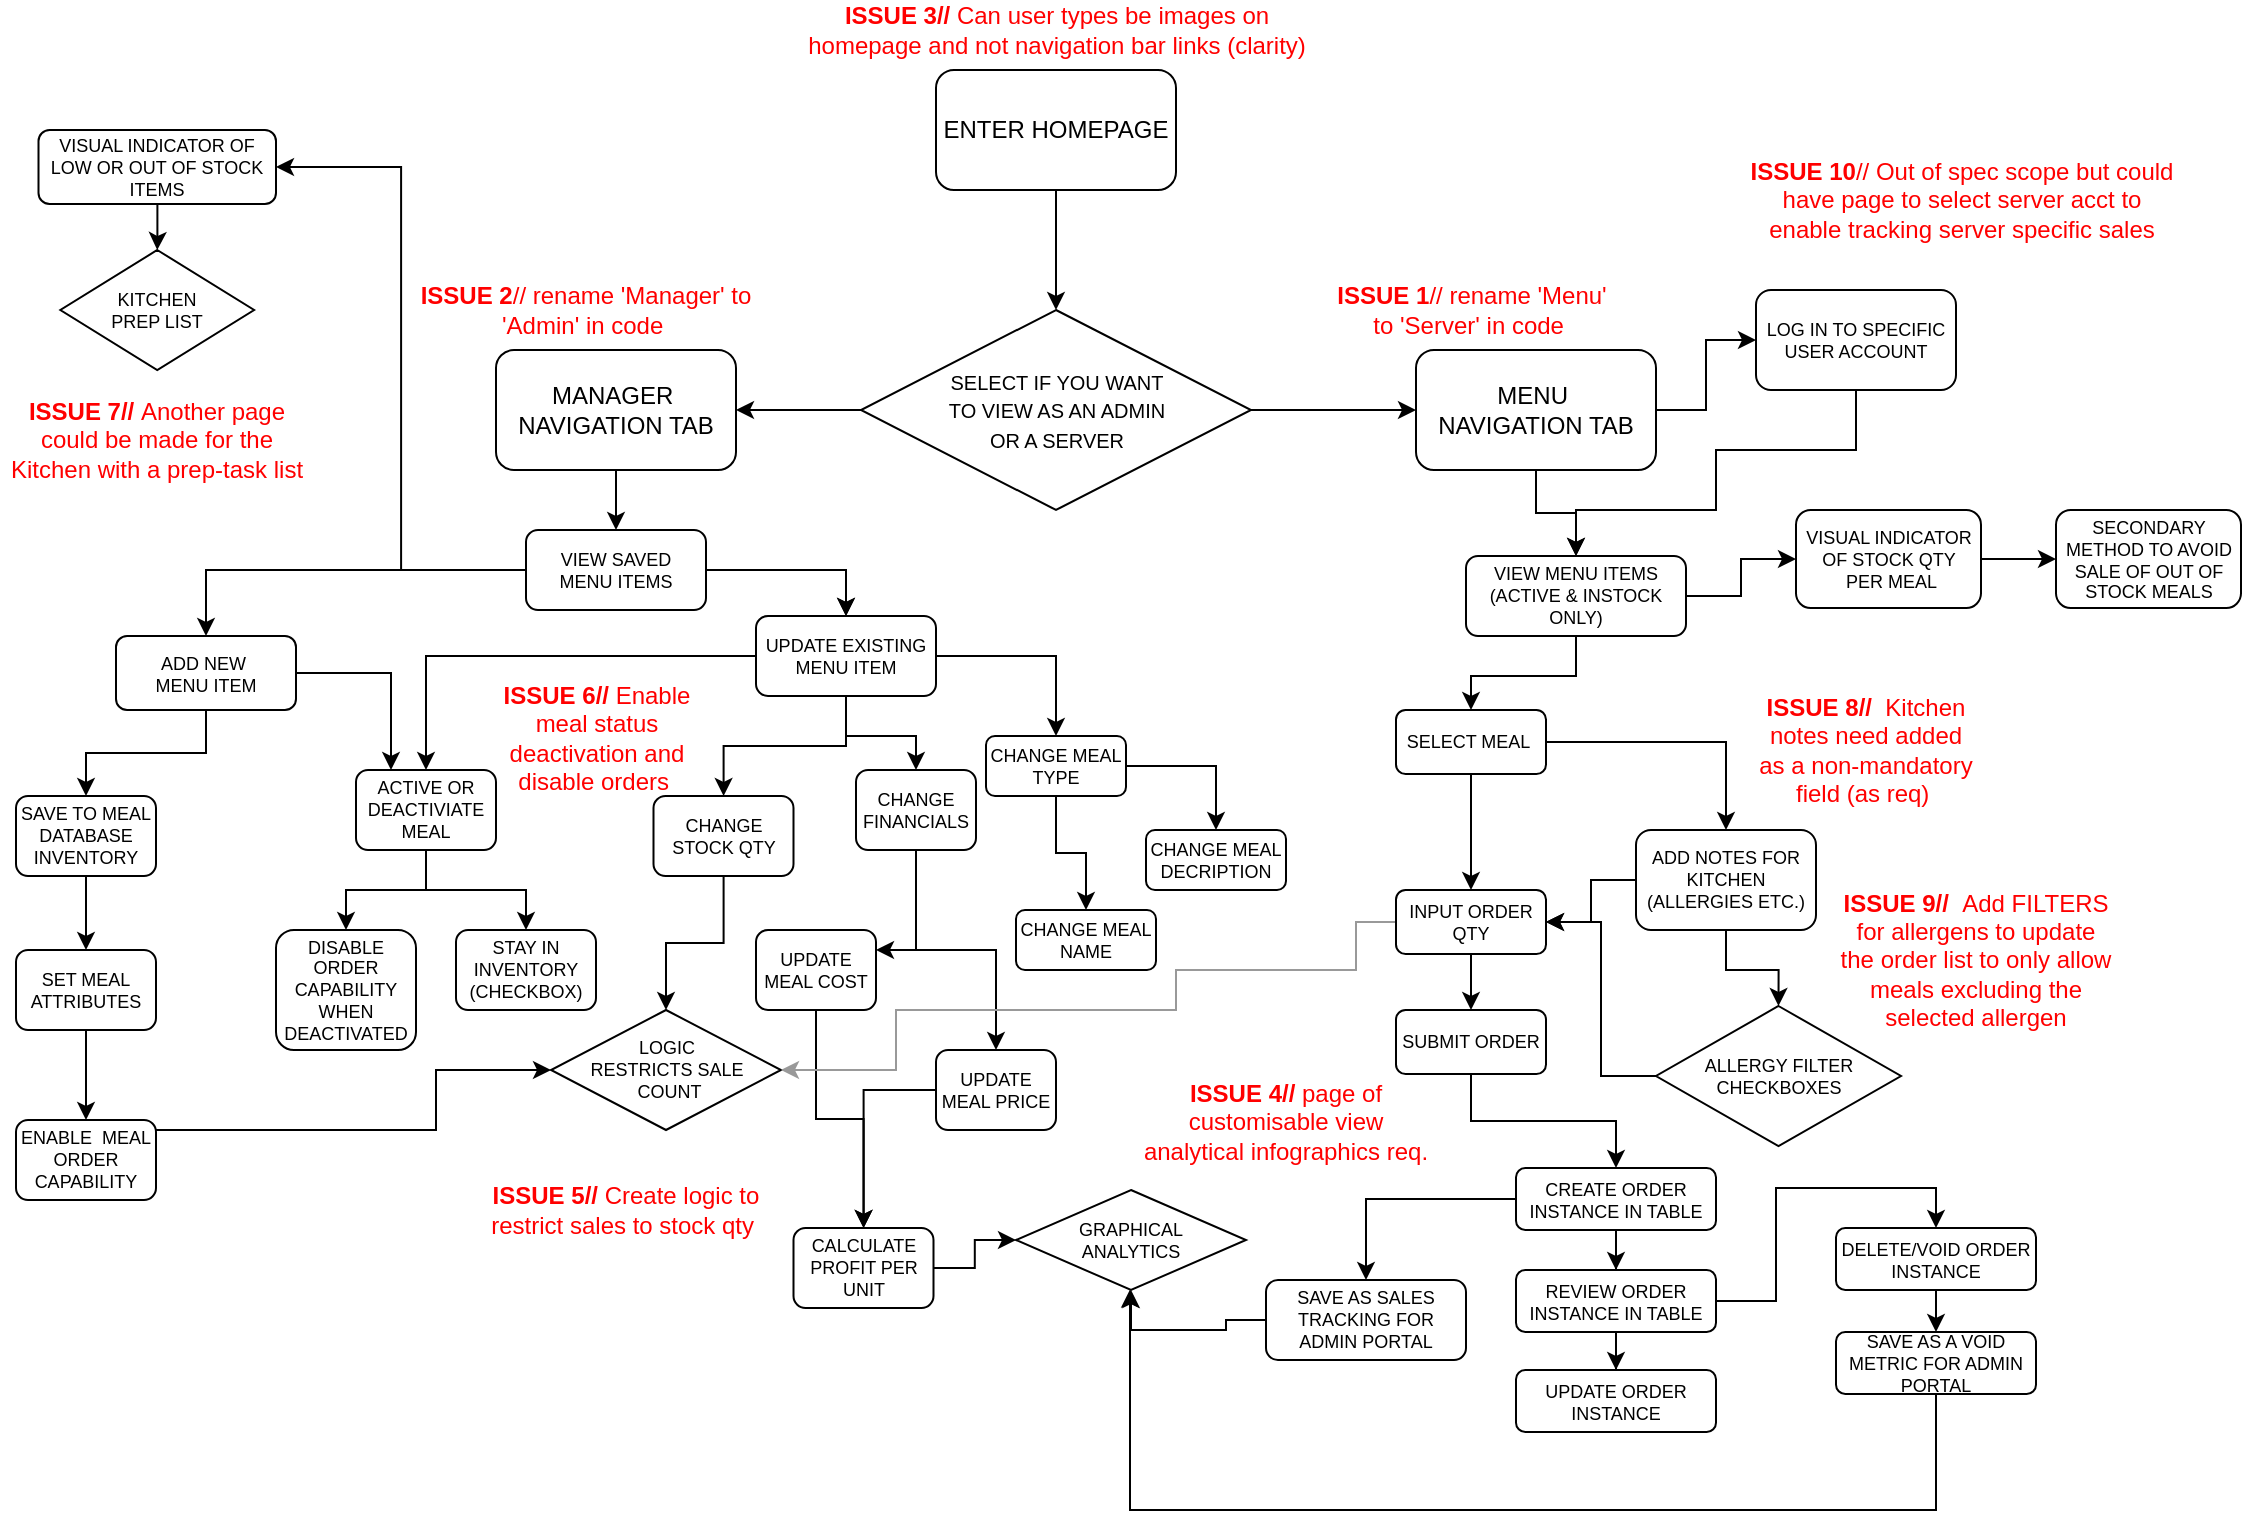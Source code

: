 <mxfile version="13.9.6" type="github">
  <diagram name="Page-1" id="e7e014a7-5840-1c2e-5031-d8a46d1fe8dd">
    <mxGraphModel dx="991" dy="654" grid="1" gridSize="10" guides="1" tooltips="1" connect="1" arrows="1" fold="1" page="1" pageScale="1" pageWidth="1169" pageHeight="826" background="#ffffff" math="0" shadow="0">
      <root>
        <mxCell id="0" />
        <mxCell id="1" parent="0" />
        <mxCell id="AGuOc8GbQPeEdw_ynwzA-45" value="" style="edgeStyle=orthogonalEdgeStyle;rounded=0;orthogonalLoop=1;jettySize=auto;html=1;" parent="1" source="AGuOc8GbQPeEdw_ynwzA-42" target="AGuOc8GbQPeEdw_ynwzA-43" edge="1">
          <mxGeometry relative="1" as="geometry" />
        </mxCell>
        <mxCell id="AGuOc8GbQPeEdw_ynwzA-42" value="ENTER HOMEPAGE" style="rounded=1;whiteSpace=wrap;html=1;" parent="1" vertex="1">
          <mxGeometry x="480" y="100" width="120" height="60" as="geometry" />
        </mxCell>
        <mxCell id="AGuOc8GbQPeEdw_ynwzA-48" value="" style="edgeStyle=orthogonalEdgeStyle;rounded=0;orthogonalLoop=1;jettySize=auto;html=1;" parent="1" source="AGuOc8GbQPeEdw_ynwzA-43" target="AGuOc8GbQPeEdw_ynwzA-47" edge="1">
          <mxGeometry relative="1" as="geometry" />
        </mxCell>
        <mxCell id="AGuOc8GbQPeEdw_ynwzA-49" value="" style="edgeStyle=orthogonalEdgeStyle;rounded=0;orthogonalLoop=1;jettySize=auto;html=1;" parent="1" source="AGuOc8GbQPeEdw_ynwzA-43" target="AGuOc8GbQPeEdw_ynwzA-46" edge="1">
          <mxGeometry relative="1" as="geometry" />
        </mxCell>
        <mxCell id="AGuOc8GbQPeEdw_ynwzA-43" value="&lt;font style=&quot;font-size: 10px&quot;&gt;SELECT IF YOU WANT &lt;br&gt;TO VIEW AS AN ADMIN &lt;br&gt;OR A SERVER&lt;/font&gt;" style="rhombus;whiteSpace=wrap;html=1;" parent="1" vertex="1">
          <mxGeometry x="442.5" y="220" width="195" height="100" as="geometry" />
        </mxCell>
        <mxCell id="-RGO8fO24sxqpMGSyuH2-9" value="" style="edgeStyle=orthogonalEdgeStyle;rounded=0;orthogonalLoop=1;jettySize=auto;html=1;fontSize=9;" edge="1" parent="1" source="AGuOc8GbQPeEdw_ynwzA-46" target="-RGO8fO24sxqpMGSyuH2-1">
          <mxGeometry relative="1" as="geometry" />
        </mxCell>
        <mxCell id="AGuOc8GbQPeEdw_ynwzA-46" value="MANAGER&amp;nbsp;&lt;br&gt;NAVIGATION TAB" style="rounded=1;whiteSpace=wrap;html=1;" parent="1" vertex="1">
          <mxGeometry x="260" y="240" width="120" height="60" as="geometry" />
        </mxCell>
        <mxCell id="-RGO8fO24sxqpMGSyuH2-68" value="" style="edgeStyle=orthogonalEdgeStyle;rounded=0;orthogonalLoop=1;jettySize=auto;html=1;fontSize=9;" edge="1" parent="1" source="AGuOc8GbQPeEdw_ynwzA-47" target="-RGO8fO24sxqpMGSyuH2-67">
          <mxGeometry relative="1" as="geometry" />
        </mxCell>
        <mxCell id="-RGO8fO24sxqpMGSyuH2-116" value="" style="edgeStyle=orthogonalEdgeStyle;rounded=0;orthogonalLoop=1;jettySize=auto;html=1;strokeColor=#000000;fontSize=9;fontColor=#4D4D4D;" edge="1" parent="1" source="AGuOc8GbQPeEdw_ynwzA-47" target="-RGO8fO24sxqpMGSyuH2-115">
          <mxGeometry relative="1" as="geometry" />
        </mxCell>
        <mxCell id="AGuOc8GbQPeEdw_ynwzA-47" value="MENU&amp;nbsp;&lt;br&gt;NAVIGATION TAB" style="rounded=1;whiteSpace=wrap;html=1;" parent="1" vertex="1">
          <mxGeometry x="720" y="240" width="120" height="60" as="geometry" />
        </mxCell>
        <mxCell id="AGuOc8GbQPeEdw_ynwzA-51" value="&lt;b&gt;ISSUE 1&lt;/b&gt;// rename &#39;Menu&#39; to &#39;Server&#39; in code&amp;nbsp;" style="text;html=1;strokeColor=none;fillColor=none;align=center;verticalAlign=middle;whiteSpace=wrap;rounded=0;fontColor=#FF0000;" parent="1" vertex="1">
          <mxGeometry x="677.5" y="210" width="140" height="20" as="geometry" />
        </mxCell>
        <mxCell id="AGuOc8GbQPeEdw_ynwzA-52" value="&lt;b&gt;ISSUE 2&lt;/b&gt;// rename &#39;Manager&#39; to &#39;Admin&#39; in code&amp;nbsp;" style="text;html=1;strokeColor=none;fillColor=none;align=center;verticalAlign=middle;whiteSpace=wrap;rounded=0;fontColor=#FF0000;" parent="1" vertex="1">
          <mxGeometry x="220" y="210" width="170" height="20" as="geometry" />
        </mxCell>
        <mxCell id="AGuOc8GbQPeEdw_ynwzA-53" value="&lt;b&gt;ISSUE 3// &lt;/b&gt;Can user types be images on homepage and not navigation bar links (clarity)" style="text;html=1;strokeColor=none;fillColor=none;align=center;verticalAlign=middle;whiteSpace=wrap;rounded=0;fontColor=#FF0000;" parent="1" vertex="1">
          <mxGeometry x="408.75" y="70" width="262.5" height="20" as="geometry" />
        </mxCell>
        <mxCell id="-RGO8fO24sxqpMGSyuH2-11" value="" style="edgeStyle=orthogonalEdgeStyle;rounded=0;orthogonalLoop=1;jettySize=auto;html=1;fontSize=9;" edge="1" parent="1" source="-RGO8fO24sxqpMGSyuH2-1" target="-RGO8fO24sxqpMGSyuH2-6">
          <mxGeometry relative="1" as="geometry" />
        </mxCell>
        <mxCell id="-RGO8fO24sxqpMGSyuH2-12" value="" style="edgeStyle=orthogonalEdgeStyle;rounded=0;orthogonalLoop=1;jettySize=auto;html=1;fontSize=9;" edge="1" parent="1" source="-RGO8fO24sxqpMGSyuH2-1" target="-RGO8fO24sxqpMGSyuH2-6">
          <mxGeometry relative="1" as="geometry" />
        </mxCell>
        <mxCell id="-RGO8fO24sxqpMGSyuH2-13" style="edgeStyle=orthogonalEdgeStyle;rounded=0;orthogonalLoop=1;jettySize=auto;html=1;fontSize=9;" edge="1" parent="1" source="-RGO8fO24sxqpMGSyuH2-1" target="-RGO8fO24sxqpMGSyuH2-5">
          <mxGeometry relative="1" as="geometry" />
        </mxCell>
        <mxCell id="-RGO8fO24sxqpMGSyuH2-63" style="edgeStyle=orthogonalEdgeStyle;rounded=0;orthogonalLoop=1;jettySize=auto;html=1;entryX=1;entryY=0.5;entryDx=0;entryDy=0;fontSize=9;" edge="1" parent="1" source="-RGO8fO24sxqpMGSyuH2-1" target="-RGO8fO24sxqpMGSyuH2-61">
          <mxGeometry relative="1" as="geometry" />
        </mxCell>
        <mxCell id="-RGO8fO24sxqpMGSyuH2-1" value="VIEW SAVED &lt;br&gt;MENU ITEMS" style="rounded=1;whiteSpace=wrap;html=1;fontSize=9;" vertex="1" parent="1">
          <mxGeometry x="275" y="330" width="90" height="40" as="geometry" />
        </mxCell>
        <mxCell id="-RGO8fO24sxqpMGSyuH2-51" value="" style="edgeStyle=orthogonalEdgeStyle;rounded=0;orthogonalLoop=1;jettySize=auto;html=1;fontSize=9;" edge="1" parent="1" source="-RGO8fO24sxqpMGSyuH2-5" target="-RGO8fO24sxqpMGSyuH2-50">
          <mxGeometry relative="1" as="geometry" />
        </mxCell>
        <mxCell id="-RGO8fO24sxqpMGSyuH2-60" style="edgeStyle=orthogonalEdgeStyle;rounded=0;orthogonalLoop=1;jettySize=auto;html=1;entryX=0.25;entryY=0;entryDx=0;entryDy=0;fontSize=9;" edge="1" parent="1" source="-RGO8fO24sxqpMGSyuH2-5" target="-RGO8fO24sxqpMGSyuH2-42">
          <mxGeometry relative="1" as="geometry" />
        </mxCell>
        <mxCell id="-RGO8fO24sxqpMGSyuH2-5" value="ADD NEW&amp;nbsp;&lt;br&gt;MENU ITEM" style="rounded=1;whiteSpace=wrap;html=1;fontSize=9;" vertex="1" parent="1">
          <mxGeometry x="70" y="383" width="90" height="37" as="geometry" />
        </mxCell>
        <mxCell id="-RGO8fO24sxqpMGSyuH2-16" style="edgeStyle=orthogonalEdgeStyle;rounded=0;orthogonalLoop=1;jettySize=auto;html=1;fontSize=9;" edge="1" parent="1" source="-RGO8fO24sxqpMGSyuH2-6" target="-RGO8fO24sxqpMGSyuH2-8">
          <mxGeometry relative="1" as="geometry" />
        </mxCell>
        <mxCell id="-RGO8fO24sxqpMGSyuH2-17" style="edgeStyle=orthogonalEdgeStyle;rounded=0;orthogonalLoop=1;jettySize=auto;html=1;entryX=0.5;entryY=0;entryDx=0;entryDy=0;fontSize=9;" edge="1" parent="1" source="-RGO8fO24sxqpMGSyuH2-6" target="-RGO8fO24sxqpMGSyuH2-14">
          <mxGeometry relative="1" as="geometry" />
        </mxCell>
        <mxCell id="-RGO8fO24sxqpMGSyuH2-18" style="edgeStyle=orthogonalEdgeStyle;rounded=0;orthogonalLoop=1;jettySize=auto;html=1;entryX=0.5;entryY=0;entryDx=0;entryDy=0;fontSize=9;" edge="1" parent="1" source="-RGO8fO24sxqpMGSyuH2-6" target="-RGO8fO24sxqpMGSyuH2-15">
          <mxGeometry relative="1" as="geometry" />
        </mxCell>
        <mxCell id="-RGO8fO24sxqpMGSyuH2-43" style="edgeStyle=orthogonalEdgeStyle;rounded=0;orthogonalLoop=1;jettySize=auto;html=1;entryX=0.5;entryY=0;entryDx=0;entryDy=0;fontSize=9;" edge="1" parent="1" source="-RGO8fO24sxqpMGSyuH2-6" target="-RGO8fO24sxqpMGSyuH2-42">
          <mxGeometry relative="1" as="geometry" />
        </mxCell>
        <mxCell id="-RGO8fO24sxqpMGSyuH2-6" value="UPDATE EXISTING MENU ITEM" style="rounded=1;whiteSpace=wrap;html=1;fontSize=9;" vertex="1" parent="1">
          <mxGeometry x="390" y="373" width="90" height="40" as="geometry" />
        </mxCell>
        <mxCell id="-RGO8fO24sxqpMGSyuH2-39" value="" style="edgeStyle=orthogonalEdgeStyle;rounded=0;orthogonalLoop=1;jettySize=auto;html=1;fontSize=9;" edge="1" parent="1" source="-RGO8fO24sxqpMGSyuH2-8" target="-RGO8fO24sxqpMGSyuH2-37">
          <mxGeometry relative="1" as="geometry" />
        </mxCell>
        <mxCell id="-RGO8fO24sxqpMGSyuH2-8" value="CHANGE STOCK QTY" style="rounded=1;whiteSpace=wrap;html=1;fontSize=9;" vertex="1" parent="1">
          <mxGeometry x="338.75" y="463" width="70" height="40" as="geometry" />
        </mxCell>
        <mxCell id="-RGO8fO24sxqpMGSyuH2-28" style="edgeStyle=orthogonalEdgeStyle;rounded=0;orthogonalLoop=1;jettySize=auto;html=1;entryX=0.5;entryY=0;entryDx=0;entryDy=0;fontSize=9;" edge="1" parent="1" source="-RGO8fO24sxqpMGSyuH2-14" target="-RGO8fO24sxqpMGSyuH2-27">
          <mxGeometry relative="1" as="geometry" />
        </mxCell>
        <mxCell id="-RGO8fO24sxqpMGSyuH2-29" style="edgeStyle=orthogonalEdgeStyle;rounded=0;orthogonalLoop=1;jettySize=auto;html=1;entryX=1;entryY=0.25;entryDx=0;entryDy=0;fontSize=9;" edge="1" parent="1" source="-RGO8fO24sxqpMGSyuH2-14" target="-RGO8fO24sxqpMGSyuH2-26">
          <mxGeometry relative="1" as="geometry" />
        </mxCell>
        <mxCell id="-RGO8fO24sxqpMGSyuH2-14" value="CHANGE FINANCIALS" style="rounded=1;whiteSpace=wrap;html=1;fontSize=9;" vertex="1" parent="1">
          <mxGeometry x="440" y="450" width="60" height="40" as="geometry" />
        </mxCell>
        <mxCell id="-RGO8fO24sxqpMGSyuH2-21" style="edgeStyle=orthogonalEdgeStyle;rounded=0;orthogonalLoop=1;jettySize=auto;html=1;exitX=1;exitY=0.5;exitDx=0;exitDy=0;fontSize=9;entryX=0.5;entryY=0;entryDx=0;entryDy=0;" edge="1" parent="1" source="-RGO8fO24sxqpMGSyuH2-15" target="-RGO8fO24sxqpMGSyuH2-20">
          <mxGeometry relative="1" as="geometry">
            <mxPoint x="610.0" y="430" as="targetPoint" />
          </mxGeometry>
        </mxCell>
        <mxCell id="-RGO8fO24sxqpMGSyuH2-23" style="edgeStyle=orthogonalEdgeStyle;rounded=0;orthogonalLoop=1;jettySize=auto;html=1;entryX=0.5;entryY=0;entryDx=0;entryDy=0;fontSize=9;" edge="1" parent="1" source="-RGO8fO24sxqpMGSyuH2-15" target="-RGO8fO24sxqpMGSyuH2-19">
          <mxGeometry relative="1" as="geometry" />
        </mxCell>
        <mxCell id="-RGO8fO24sxqpMGSyuH2-15" value="CHANGE MEAL TYPE" style="rounded=1;whiteSpace=wrap;html=1;fontSize=9;" vertex="1" parent="1">
          <mxGeometry x="505" y="433" width="70" height="30" as="geometry" />
        </mxCell>
        <mxCell id="-RGO8fO24sxqpMGSyuH2-19" value="CHANGE MEAL NAME" style="rounded=1;whiteSpace=wrap;html=1;fontSize=9;" vertex="1" parent="1">
          <mxGeometry x="520" y="520" width="70" height="30" as="geometry" />
        </mxCell>
        <mxCell id="-RGO8fO24sxqpMGSyuH2-20" value="CHANGE MEAL DECRIPTION" style="rounded=1;whiteSpace=wrap;html=1;fontSize=9;" vertex="1" parent="1">
          <mxGeometry x="585" y="480" width="70" height="30" as="geometry" />
        </mxCell>
        <mxCell id="-RGO8fO24sxqpMGSyuH2-24" style="edgeStyle=orthogonalEdgeStyle;rounded=0;orthogonalLoop=1;jettySize=auto;html=1;exitX=0.5;exitY=1;exitDx=0;exitDy=0;fontSize=9;" edge="1" parent="1" source="-RGO8fO24sxqpMGSyuH2-15" target="-RGO8fO24sxqpMGSyuH2-15">
          <mxGeometry relative="1" as="geometry" />
        </mxCell>
        <mxCell id="-RGO8fO24sxqpMGSyuH2-31" value="" style="edgeStyle=orthogonalEdgeStyle;rounded=0;orthogonalLoop=1;jettySize=auto;html=1;fontSize=9;" edge="1" parent="1" source="-RGO8fO24sxqpMGSyuH2-26" target="-RGO8fO24sxqpMGSyuH2-30">
          <mxGeometry relative="1" as="geometry" />
        </mxCell>
        <mxCell id="-RGO8fO24sxqpMGSyuH2-26" value="UPDATE MEAL COST" style="rounded=1;whiteSpace=wrap;html=1;fontSize=9;" vertex="1" parent="1">
          <mxGeometry x="390" y="530" width="60" height="40" as="geometry" />
        </mxCell>
        <mxCell id="-RGO8fO24sxqpMGSyuH2-32" value="" style="edgeStyle=orthogonalEdgeStyle;rounded=0;orthogonalLoop=1;jettySize=auto;html=1;fontSize=9;" edge="1" parent="1" source="-RGO8fO24sxqpMGSyuH2-27" target="-RGO8fO24sxqpMGSyuH2-30">
          <mxGeometry relative="1" as="geometry" />
        </mxCell>
        <mxCell id="-RGO8fO24sxqpMGSyuH2-27" value="UPDATE MEAL PRICE" style="rounded=1;whiteSpace=wrap;html=1;fontSize=9;" vertex="1" parent="1">
          <mxGeometry x="480" y="590" width="60" height="40" as="geometry" />
        </mxCell>
        <mxCell id="-RGO8fO24sxqpMGSyuH2-34" value="" style="edgeStyle=orthogonalEdgeStyle;rounded=0;orthogonalLoop=1;jettySize=auto;html=1;fontSize=9;" edge="1" parent="1" source="-RGO8fO24sxqpMGSyuH2-30" target="-RGO8fO24sxqpMGSyuH2-33">
          <mxGeometry relative="1" as="geometry" />
        </mxCell>
        <mxCell id="-RGO8fO24sxqpMGSyuH2-30" value="CALCULATE PROFIT PER UNIT" style="rounded=1;whiteSpace=wrap;html=1;fontSize=9;" vertex="1" parent="1">
          <mxGeometry x="408.75" y="679" width="70" height="40" as="geometry" />
        </mxCell>
        <mxCell id="-RGO8fO24sxqpMGSyuH2-33" value="GRAPHICAL &lt;br&gt;ANALYTICS" style="rhombus;whiteSpace=wrap;html=1;fontSize=9;" vertex="1" parent="1">
          <mxGeometry x="520" y="660" width="115" height="50" as="geometry" />
        </mxCell>
        <mxCell id="-RGO8fO24sxqpMGSyuH2-37" value="LOGIC &lt;br&gt;RESTRICTS SALE&lt;br&gt;&amp;nbsp;COUNT" style="rhombus;whiteSpace=wrap;html=1;fontSize=9;" vertex="1" parent="1">
          <mxGeometry x="287.5" y="570" width="115" height="60" as="geometry" />
        </mxCell>
        <mxCell id="-RGO8fO24sxqpMGSyuH2-40" value="&lt;b&gt;ISSUE 4//&lt;/b&gt;&amp;nbsp;page of customisable view analytical infographics req." style="text;html=1;strokeColor=none;fillColor=none;align=center;verticalAlign=middle;whiteSpace=wrap;rounded=0;fontColor=#FF0000;" vertex="1" parent="1">
          <mxGeometry x="580" y="610" width="150" height="32" as="geometry" />
        </mxCell>
        <mxCell id="-RGO8fO24sxqpMGSyuH2-41" value="&lt;b&gt;ISSUE 5//&lt;/b&gt;&amp;nbsp;Create logic to restrict sales to stock qty&amp;nbsp;" style="text;html=1;strokeColor=none;fillColor=none;align=center;verticalAlign=middle;whiteSpace=wrap;rounded=0;fontColor=#FF0000;" vertex="1" parent="1">
          <mxGeometry x="240" y="649" width="170" height="42" as="geometry" />
        </mxCell>
        <mxCell id="-RGO8fO24sxqpMGSyuH2-47" value="" style="edgeStyle=orthogonalEdgeStyle;rounded=0;orthogonalLoop=1;jettySize=auto;html=1;fontSize=9;" edge="1" parent="1" source="-RGO8fO24sxqpMGSyuH2-42" target="-RGO8fO24sxqpMGSyuH2-46">
          <mxGeometry relative="1" as="geometry" />
        </mxCell>
        <mxCell id="-RGO8fO24sxqpMGSyuH2-49" style="edgeStyle=orthogonalEdgeStyle;rounded=0;orthogonalLoop=1;jettySize=auto;html=1;entryX=0.5;entryY=0;entryDx=0;entryDy=0;fontSize=9;" edge="1" parent="1" source="-RGO8fO24sxqpMGSyuH2-42" target="-RGO8fO24sxqpMGSyuH2-48">
          <mxGeometry relative="1" as="geometry" />
        </mxCell>
        <mxCell id="-RGO8fO24sxqpMGSyuH2-42" value="ACTIVE OR DEACTIVIATE MEAL" style="rounded=1;whiteSpace=wrap;html=1;fontSize=9;" vertex="1" parent="1">
          <mxGeometry x="190" y="450" width="70" height="40" as="geometry" />
        </mxCell>
        <mxCell id="-RGO8fO24sxqpMGSyuH2-44" value="&lt;b&gt;ISSUE 6//&lt;/b&gt;&amp;nbsp;Enable meal status deactivation and disable orders&amp;nbsp;" style="text;html=1;strokeColor=none;fillColor=none;align=center;verticalAlign=middle;whiteSpace=wrap;rounded=0;fontColor=#FF0000;" vertex="1" parent="1">
          <mxGeometry x="258" y="408" width="105" height="52" as="geometry" />
        </mxCell>
        <mxCell id="-RGO8fO24sxqpMGSyuH2-46" value="STAY IN INVENTORY (CHECKBOX)" style="rounded=1;whiteSpace=wrap;html=1;fontSize=9;" vertex="1" parent="1">
          <mxGeometry x="240" y="530" width="70" height="40" as="geometry" />
        </mxCell>
        <mxCell id="-RGO8fO24sxqpMGSyuH2-48" value="DISABLE ORDER CAPABILITY WHEN DEACTIVATED" style="rounded=1;whiteSpace=wrap;html=1;fontSize=9;" vertex="1" parent="1">
          <mxGeometry x="150" y="530" width="70" height="60" as="geometry" />
        </mxCell>
        <mxCell id="-RGO8fO24sxqpMGSyuH2-53" value="" style="edgeStyle=orthogonalEdgeStyle;rounded=0;orthogonalLoop=1;jettySize=auto;html=1;fontSize=9;" edge="1" parent="1" source="-RGO8fO24sxqpMGSyuH2-50" target="-RGO8fO24sxqpMGSyuH2-52">
          <mxGeometry relative="1" as="geometry" />
        </mxCell>
        <mxCell id="-RGO8fO24sxqpMGSyuH2-50" value="SAVE TO MEAL DATABASE INVENTORY" style="rounded=1;whiteSpace=wrap;html=1;fontSize=9;" vertex="1" parent="1">
          <mxGeometry x="20" y="463" width="70" height="40" as="geometry" />
        </mxCell>
        <mxCell id="-RGO8fO24sxqpMGSyuH2-56" value="" style="edgeStyle=orthogonalEdgeStyle;rounded=0;orthogonalLoop=1;jettySize=auto;html=1;fontSize=9;" edge="1" parent="1" source="-RGO8fO24sxqpMGSyuH2-52" target="-RGO8fO24sxqpMGSyuH2-55">
          <mxGeometry relative="1" as="geometry" />
        </mxCell>
        <mxCell id="-RGO8fO24sxqpMGSyuH2-52" value="SET MEAL ATTRIBUTES" style="rounded=1;whiteSpace=wrap;html=1;fontSize=9;" vertex="1" parent="1">
          <mxGeometry x="20" y="540" width="70" height="40" as="geometry" />
        </mxCell>
        <mxCell id="-RGO8fO24sxqpMGSyuH2-58" style="edgeStyle=orthogonalEdgeStyle;rounded=0;orthogonalLoop=1;jettySize=auto;html=1;entryX=0;entryY=0.5;entryDx=0;entryDy=0;fontSize=9;" edge="1" parent="1" source="-RGO8fO24sxqpMGSyuH2-55" target="-RGO8fO24sxqpMGSyuH2-37">
          <mxGeometry relative="1" as="geometry">
            <Array as="points">
              <mxPoint x="230" y="630" />
              <mxPoint x="230" y="600" />
            </Array>
          </mxGeometry>
        </mxCell>
        <mxCell id="-RGO8fO24sxqpMGSyuH2-55" value="ENABLE&amp;nbsp; MEAL ORDER CAPABILITY" style="rounded=1;whiteSpace=wrap;html=1;fontSize=9;" vertex="1" parent="1">
          <mxGeometry x="20" y="625" width="70" height="40" as="geometry" />
        </mxCell>
        <mxCell id="-RGO8fO24sxqpMGSyuH2-65" style="edgeStyle=orthogonalEdgeStyle;rounded=0;orthogonalLoop=1;jettySize=auto;html=1;entryX=0.5;entryY=0;entryDx=0;entryDy=0;fontSize=9;" edge="1" parent="1" source="-RGO8fO24sxqpMGSyuH2-61" target="-RGO8fO24sxqpMGSyuH2-64">
          <mxGeometry relative="1" as="geometry" />
        </mxCell>
        <mxCell id="-RGO8fO24sxqpMGSyuH2-61" value="VISUAL INDICATOR OF LOW OR OUT OF STOCK ITEMS" style="rounded=1;whiteSpace=wrap;html=1;fontSize=9;" vertex="1" parent="1">
          <mxGeometry x="31.25" y="130" width="118.75" height="37" as="geometry" />
        </mxCell>
        <mxCell id="-RGO8fO24sxqpMGSyuH2-64" value="KITCHEN &lt;br&gt;PREP LIST" style="rhombus;whiteSpace=wrap;html=1;fontSize=9;" vertex="1" parent="1">
          <mxGeometry x="42.19" y="190" width="96.87" height="60" as="geometry" />
        </mxCell>
        <mxCell id="-RGO8fO24sxqpMGSyuH2-66" value="&lt;b&gt;ISSUE 7//&lt;/b&gt;&amp;nbsp;Another page could be made for the Kitchen with a prep-task list" style="text;html=1;strokeColor=none;fillColor=none;align=center;verticalAlign=middle;whiteSpace=wrap;rounded=0;fontColor=#FF0000;" vertex="1" parent="1">
          <mxGeometry x="12.97" y="260" width="155.31" height="50" as="geometry" />
        </mxCell>
        <mxCell id="-RGO8fO24sxqpMGSyuH2-72" style="edgeStyle=orthogonalEdgeStyle;rounded=0;orthogonalLoop=1;jettySize=auto;html=1;entryX=0.5;entryY=0;entryDx=0;entryDy=0;fontSize=9;" edge="1" parent="1" source="-RGO8fO24sxqpMGSyuH2-67" target="-RGO8fO24sxqpMGSyuH2-69">
          <mxGeometry relative="1" as="geometry" />
        </mxCell>
        <mxCell id="-RGO8fO24sxqpMGSyuH2-112" value="" style="edgeStyle=orthogonalEdgeStyle;rounded=0;orthogonalLoop=1;jettySize=auto;html=1;fontSize=9;fontColor=#4D4D4D;" edge="1" parent="1" source="-RGO8fO24sxqpMGSyuH2-67" target="-RGO8fO24sxqpMGSyuH2-111">
          <mxGeometry relative="1" as="geometry" />
        </mxCell>
        <mxCell id="-RGO8fO24sxqpMGSyuH2-67" value="VIEW MENU ITEMS (ACTIVE &amp;amp; INSTOCK ONLY)" style="rounded=1;whiteSpace=wrap;html=1;fontSize=9;" vertex="1" parent="1">
          <mxGeometry x="745" y="343" width="110" height="40" as="geometry" />
        </mxCell>
        <mxCell id="-RGO8fO24sxqpMGSyuH2-77" value="" style="edgeStyle=orthogonalEdgeStyle;rounded=0;orthogonalLoop=1;jettySize=auto;html=1;fontSize=9;" edge="1" parent="1" source="-RGO8fO24sxqpMGSyuH2-69" target="-RGO8fO24sxqpMGSyuH2-76">
          <mxGeometry relative="1" as="geometry" />
        </mxCell>
        <mxCell id="-RGO8fO24sxqpMGSyuH2-81" style="edgeStyle=orthogonalEdgeStyle;rounded=0;orthogonalLoop=1;jettySize=auto;html=1;entryX=0.5;entryY=0;entryDx=0;entryDy=0;fontSize=9;" edge="1" parent="1" source="-RGO8fO24sxqpMGSyuH2-69" target="-RGO8fO24sxqpMGSyuH2-70">
          <mxGeometry relative="1" as="geometry" />
        </mxCell>
        <mxCell id="-RGO8fO24sxqpMGSyuH2-69" value="SELECT MEAL&amp;nbsp;" style="rounded=1;whiteSpace=wrap;html=1;fontSize=9;" vertex="1" parent="1">
          <mxGeometry x="710" y="420" width="75" height="32" as="geometry" />
        </mxCell>
        <mxCell id="-RGO8fO24sxqpMGSyuH2-90" value="" style="edgeStyle=orthogonalEdgeStyle;rounded=0;orthogonalLoop=1;jettySize=auto;html=1;fontSize=9;" edge="1" parent="1" source="-RGO8fO24sxqpMGSyuH2-70" target="-RGO8fO24sxqpMGSyuH2-89">
          <mxGeometry relative="1" as="geometry" />
        </mxCell>
        <mxCell id="-RGO8fO24sxqpMGSyuH2-110" style="edgeStyle=orthogonalEdgeStyle;rounded=0;orthogonalLoop=1;jettySize=auto;html=1;entryX=1;entryY=0.5;entryDx=0;entryDy=0;strokeColor=#999999;fontSize=9;fontColor=#4D4D4D;" edge="1" parent="1" source="-RGO8fO24sxqpMGSyuH2-70" target="-RGO8fO24sxqpMGSyuH2-37">
          <mxGeometry relative="1" as="geometry">
            <Array as="points">
              <mxPoint x="690" y="526" />
              <mxPoint x="690" y="550" />
              <mxPoint x="600" y="550" />
              <mxPoint x="600" y="570" />
              <mxPoint x="460" y="570" />
              <mxPoint x="460" y="600" />
            </Array>
          </mxGeometry>
        </mxCell>
        <mxCell id="-RGO8fO24sxqpMGSyuH2-70" value="INPUT ORDER QTY" style="rounded=1;whiteSpace=wrap;html=1;fontSize=9;" vertex="1" parent="1">
          <mxGeometry x="710" y="510" width="75" height="32" as="geometry" />
        </mxCell>
        <mxCell id="-RGO8fO24sxqpMGSyuH2-80" style="edgeStyle=orthogonalEdgeStyle;rounded=0;orthogonalLoop=1;jettySize=auto;html=1;entryX=1;entryY=0.5;entryDx=0;entryDy=0;fontSize=9;" edge="1" parent="1" source="-RGO8fO24sxqpMGSyuH2-76" target="-RGO8fO24sxqpMGSyuH2-70">
          <mxGeometry relative="1" as="geometry" />
        </mxCell>
        <mxCell id="-RGO8fO24sxqpMGSyuH2-84" style="edgeStyle=orthogonalEdgeStyle;rounded=0;orthogonalLoop=1;jettySize=auto;html=1;entryX=0.5;entryY=0;entryDx=0;entryDy=0;fontSize=9;" edge="1" parent="1" source="-RGO8fO24sxqpMGSyuH2-76" target="-RGO8fO24sxqpMGSyuH2-83">
          <mxGeometry relative="1" as="geometry" />
        </mxCell>
        <mxCell id="-RGO8fO24sxqpMGSyuH2-76" value="ADD NOTES FOR KITCHEN (ALLERGIES ETC.)" style="rounded=1;whiteSpace=wrap;html=1;fontSize=9;" vertex="1" parent="1">
          <mxGeometry x="830" y="480" width="90" height="50" as="geometry" />
        </mxCell>
        <mxCell id="-RGO8fO24sxqpMGSyuH2-82" value="&lt;b&gt;ISSUE 8//&amp;nbsp; &lt;/b&gt;Kitchen notes need added as a non-mandatory field (as req)&amp;nbsp;" style="text;html=1;strokeColor=none;fillColor=none;align=center;verticalAlign=middle;whiteSpace=wrap;rounded=0;fontColor=#FF0000;" vertex="1" parent="1">
          <mxGeometry x="890" y="430" width="110" height="20" as="geometry" />
        </mxCell>
        <mxCell id="-RGO8fO24sxqpMGSyuH2-88" style="edgeStyle=orthogonalEdgeStyle;rounded=0;orthogonalLoop=1;jettySize=auto;html=1;entryX=1;entryY=0.5;entryDx=0;entryDy=0;fontSize=9;" edge="1" parent="1" source="-RGO8fO24sxqpMGSyuH2-83" target="-RGO8fO24sxqpMGSyuH2-70">
          <mxGeometry relative="1" as="geometry" />
        </mxCell>
        <mxCell id="-RGO8fO24sxqpMGSyuH2-83" value="ALLERGY FILTER CHECKBOXES" style="rhombus;whiteSpace=wrap;html=1;fontSize=9;" vertex="1" parent="1">
          <mxGeometry x="840" y="568" width="122.5" height="70" as="geometry" />
        </mxCell>
        <mxCell id="-RGO8fO24sxqpMGSyuH2-85" value="&lt;b&gt;ISSUE 9//&amp;nbsp; &lt;/b&gt;Add FILTERS for allergens to update the order list to only allow meals excluding the selected allergen" style="text;html=1;strokeColor=none;fillColor=none;align=center;verticalAlign=middle;whiteSpace=wrap;rounded=0;fontColor=#FF0000;" vertex="1" parent="1">
          <mxGeometry x="930" y="490" width="140" height="110" as="geometry" />
        </mxCell>
        <mxCell id="-RGO8fO24sxqpMGSyuH2-92" value="" style="edgeStyle=orthogonalEdgeStyle;rounded=0;orthogonalLoop=1;jettySize=auto;html=1;fontSize=9;" edge="1" parent="1" source="-RGO8fO24sxqpMGSyuH2-89" target="-RGO8fO24sxqpMGSyuH2-91">
          <mxGeometry relative="1" as="geometry" />
        </mxCell>
        <mxCell id="-RGO8fO24sxqpMGSyuH2-89" value="SUBMIT ORDER" style="rounded=1;whiteSpace=wrap;html=1;fontSize=9;" vertex="1" parent="1">
          <mxGeometry x="710" y="570" width="75" height="32" as="geometry" />
        </mxCell>
        <mxCell id="-RGO8fO24sxqpMGSyuH2-95" value="" style="edgeStyle=orthogonalEdgeStyle;rounded=0;orthogonalLoop=1;jettySize=auto;html=1;fontSize=9;" edge="1" parent="1" source="-RGO8fO24sxqpMGSyuH2-91" target="-RGO8fO24sxqpMGSyuH2-93">
          <mxGeometry relative="1" as="geometry" />
        </mxCell>
        <mxCell id="-RGO8fO24sxqpMGSyuH2-105" style="edgeStyle=orthogonalEdgeStyle;rounded=0;orthogonalLoop=1;jettySize=auto;html=1;entryX=0.5;entryY=0;entryDx=0;entryDy=0;fontSize=9;" edge="1" parent="1" source="-RGO8fO24sxqpMGSyuH2-91" target="-RGO8fO24sxqpMGSyuH2-104">
          <mxGeometry relative="1" as="geometry" />
        </mxCell>
        <mxCell id="-RGO8fO24sxqpMGSyuH2-91" value="CREATE ORDER INSTANCE IN TABLE" style="rounded=1;whiteSpace=wrap;html=1;fontSize=9;" vertex="1" parent="1">
          <mxGeometry x="770" y="649" width="100" height="31" as="geometry" />
        </mxCell>
        <mxCell id="-RGO8fO24sxqpMGSyuH2-99" style="edgeStyle=orthogonalEdgeStyle;rounded=0;orthogonalLoop=1;jettySize=auto;html=1;entryX=0.5;entryY=0;entryDx=0;entryDy=0;fontSize=9;" edge="1" parent="1" source="-RGO8fO24sxqpMGSyuH2-93" target="-RGO8fO24sxqpMGSyuH2-97">
          <mxGeometry relative="1" as="geometry" />
        </mxCell>
        <mxCell id="-RGO8fO24sxqpMGSyuH2-100" style="edgeStyle=orthogonalEdgeStyle;rounded=0;orthogonalLoop=1;jettySize=auto;html=1;entryX=0.5;entryY=0;entryDx=0;entryDy=0;fontSize=9;" edge="1" parent="1" source="-RGO8fO24sxqpMGSyuH2-93" target="-RGO8fO24sxqpMGSyuH2-96">
          <mxGeometry relative="1" as="geometry" />
        </mxCell>
        <mxCell id="-RGO8fO24sxqpMGSyuH2-93" value="REVIEW ORDER INSTANCE IN TABLE" style="rounded=1;whiteSpace=wrap;html=1;fontSize=9;" vertex="1" parent="1">
          <mxGeometry x="770" y="700" width="100" height="31" as="geometry" />
        </mxCell>
        <mxCell id="-RGO8fO24sxqpMGSyuH2-96" value="UPDATE ORDER INSTANCE" style="rounded=1;whiteSpace=wrap;html=1;fontSize=9;" vertex="1" parent="1">
          <mxGeometry x="770" y="750" width="100" height="31" as="geometry" />
        </mxCell>
        <mxCell id="-RGO8fO24sxqpMGSyuH2-102" value="" style="edgeStyle=orthogonalEdgeStyle;rounded=0;orthogonalLoop=1;jettySize=auto;html=1;fontSize=9;" edge="1" parent="1" source="-RGO8fO24sxqpMGSyuH2-97" target="-RGO8fO24sxqpMGSyuH2-101">
          <mxGeometry relative="1" as="geometry" />
        </mxCell>
        <mxCell id="-RGO8fO24sxqpMGSyuH2-97" value="DELETE/VOID ORDER INSTANCE" style="rounded=1;whiteSpace=wrap;html=1;fontSize=9;" vertex="1" parent="1">
          <mxGeometry x="930" y="679" width="100" height="31" as="geometry" />
        </mxCell>
        <mxCell id="-RGO8fO24sxqpMGSyuH2-103" style="edgeStyle=orthogonalEdgeStyle;rounded=0;orthogonalLoop=1;jettySize=auto;html=1;fontSize=9;" edge="1" parent="1" source="-RGO8fO24sxqpMGSyuH2-101" target="-RGO8fO24sxqpMGSyuH2-33">
          <mxGeometry relative="1" as="geometry">
            <Array as="points">
              <mxPoint x="980" y="820" />
              <mxPoint x="577" y="820" />
            </Array>
          </mxGeometry>
        </mxCell>
        <mxCell id="-RGO8fO24sxqpMGSyuH2-101" value="SAVE AS A VOID METRIC FOR ADMIN PORTAL" style="rounded=1;whiteSpace=wrap;html=1;fontSize=9;" vertex="1" parent="1">
          <mxGeometry x="930" y="731" width="100" height="31" as="geometry" />
        </mxCell>
        <mxCell id="-RGO8fO24sxqpMGSyuH2-106" style="edgeStyle=orthogonalEdgeStyle;rounded=0;orthogonalLoop=1;jettySize=auto;html=1;entryX=0.5;entryY=1;entryDx=0;entryDy=0;fontSize=9;" edge="1" parent="1" source="-RGO8fO24sxqpMGSyuH2-104" target="-RGO8fO24sxqpMGSyuH2-33">
          <mxGeometry relative="1" as="geometry" />
        </mxCell>
        <mxCell id="-RGO8fO24sxqpMGSyuH2-104" value="SAVE AS SALES TRACKING FOR ADMIN PORTAL" style="rounded=1;whiteSpace=wrap;html=1;fontSize=9;" vertex="1" parent="1">
          <mxGeometry x="645" y="705" width="100" height="40" as="geometry" />
        </mxCell>
        <mxCell id="-RGO8fO24sxqpMGSyuH2-114" style="edgeStyle=orthogonalEdgeStyle;rounded=0;orthogonalLoop=1;jettySize=auto;html=1;entryX=0;entryY=0.5;entryDx=0;entryDy=0;strokeColor=#000000;fontSize=9;fontColor=#4D4D4D;" edge="1" parent="1" source="-RGO8fO24sxqpMGSyuH2-111" target="-RGO8fO24sxqpMGSyuH2-113">
          <mxGeometry relative="1" as="geometry" />
        </mxCell>
        <mxCell id="-RGO8fO24sxqpMGSyuH2-111" value="VISUAL INDICATOR OF STOCK QTY&lt;br&gt;&amp;nbsp;PER MEAL" style="rounded=1;whiteSpace=wrap;html=1;fontSize=9;" vertex="1" parent="1">
          <mxGeometry x="910" y="320" width="92.5" height="49" as="geometry" />
        </mxCell>
        <mxCell id="-RGO8fO24sxqpMGSyuH2-113" value="SECONDARY METHOD TO AVOID SALE OF OUT OF STOCK MEALS" style="rounded=1;whiteSpace=wrap;html=1;fontSize=9;" vertex="1" parent="1">
          <mxGeometry x="1040" y="320" width="92.5" height="49" as="geometry" />
        </mxCell>
        <mxCell id="-RGO8fO24sxqpMGSyuH2-117" style="edgeStyle=orthogonalEdgeStyle;rounded=0;orthogonalLoop=1;jettySize=auto;html=1;entryX=0.5;entryY=0;entryDx=0;entryDy=0;strokeColor=#000000;fontSize=9;fontColor=#4D4D4D;" edge="1" parent="1" source="-RGO8fO24sxqpMGSyuH2-115" target="-RGO8fO24sxqpMGSyuH2-67">
          <mxGeometry relative="1" as="geometry">
            <Array as="points">
              <mxPoint x="940" y="290" />
              <mxPoint x="870" y="290" />
              <mxPoint x="870" y="320" />
              <mxPoint x="800" y="320" />
            </Array>
          </mxGeometry>
        </mxCell>
        <mxCell id="-RGO8fO24sxqpMGSyuH2-115" value="LOG IN TO SPECIFIC USER ACCOUNT" style="rounded=1;whiteSpace=wrap;html=1;fontSize=9;" vertex="1" parent="1">
          <mxGeometry x="890" y="210" width="100" height="50" as="geometry" />
        </mxCell>
        <mxCell id="-RGO8fO24sxqpMGSyuH2-118" value="&lt;b&gt;ISSUE 10&lt;/b&gt;// Out of spec scope but could have page to select server acct to enable tracking server specific sales" style="text;html=1;strokeColor=none;fillColor=none;align=center;verticalAlign=middle;whiteSpace=wrap;rounded=0;fontColor=#FF0000;" vertex="1" parent="1">
          <mxGeometry x="886.25" y="140" width="213.75" height="50" as="geometry" />
        </mxCell>
      </root>
    </mxGraphModel>
  </diagram>
</mxfile>
